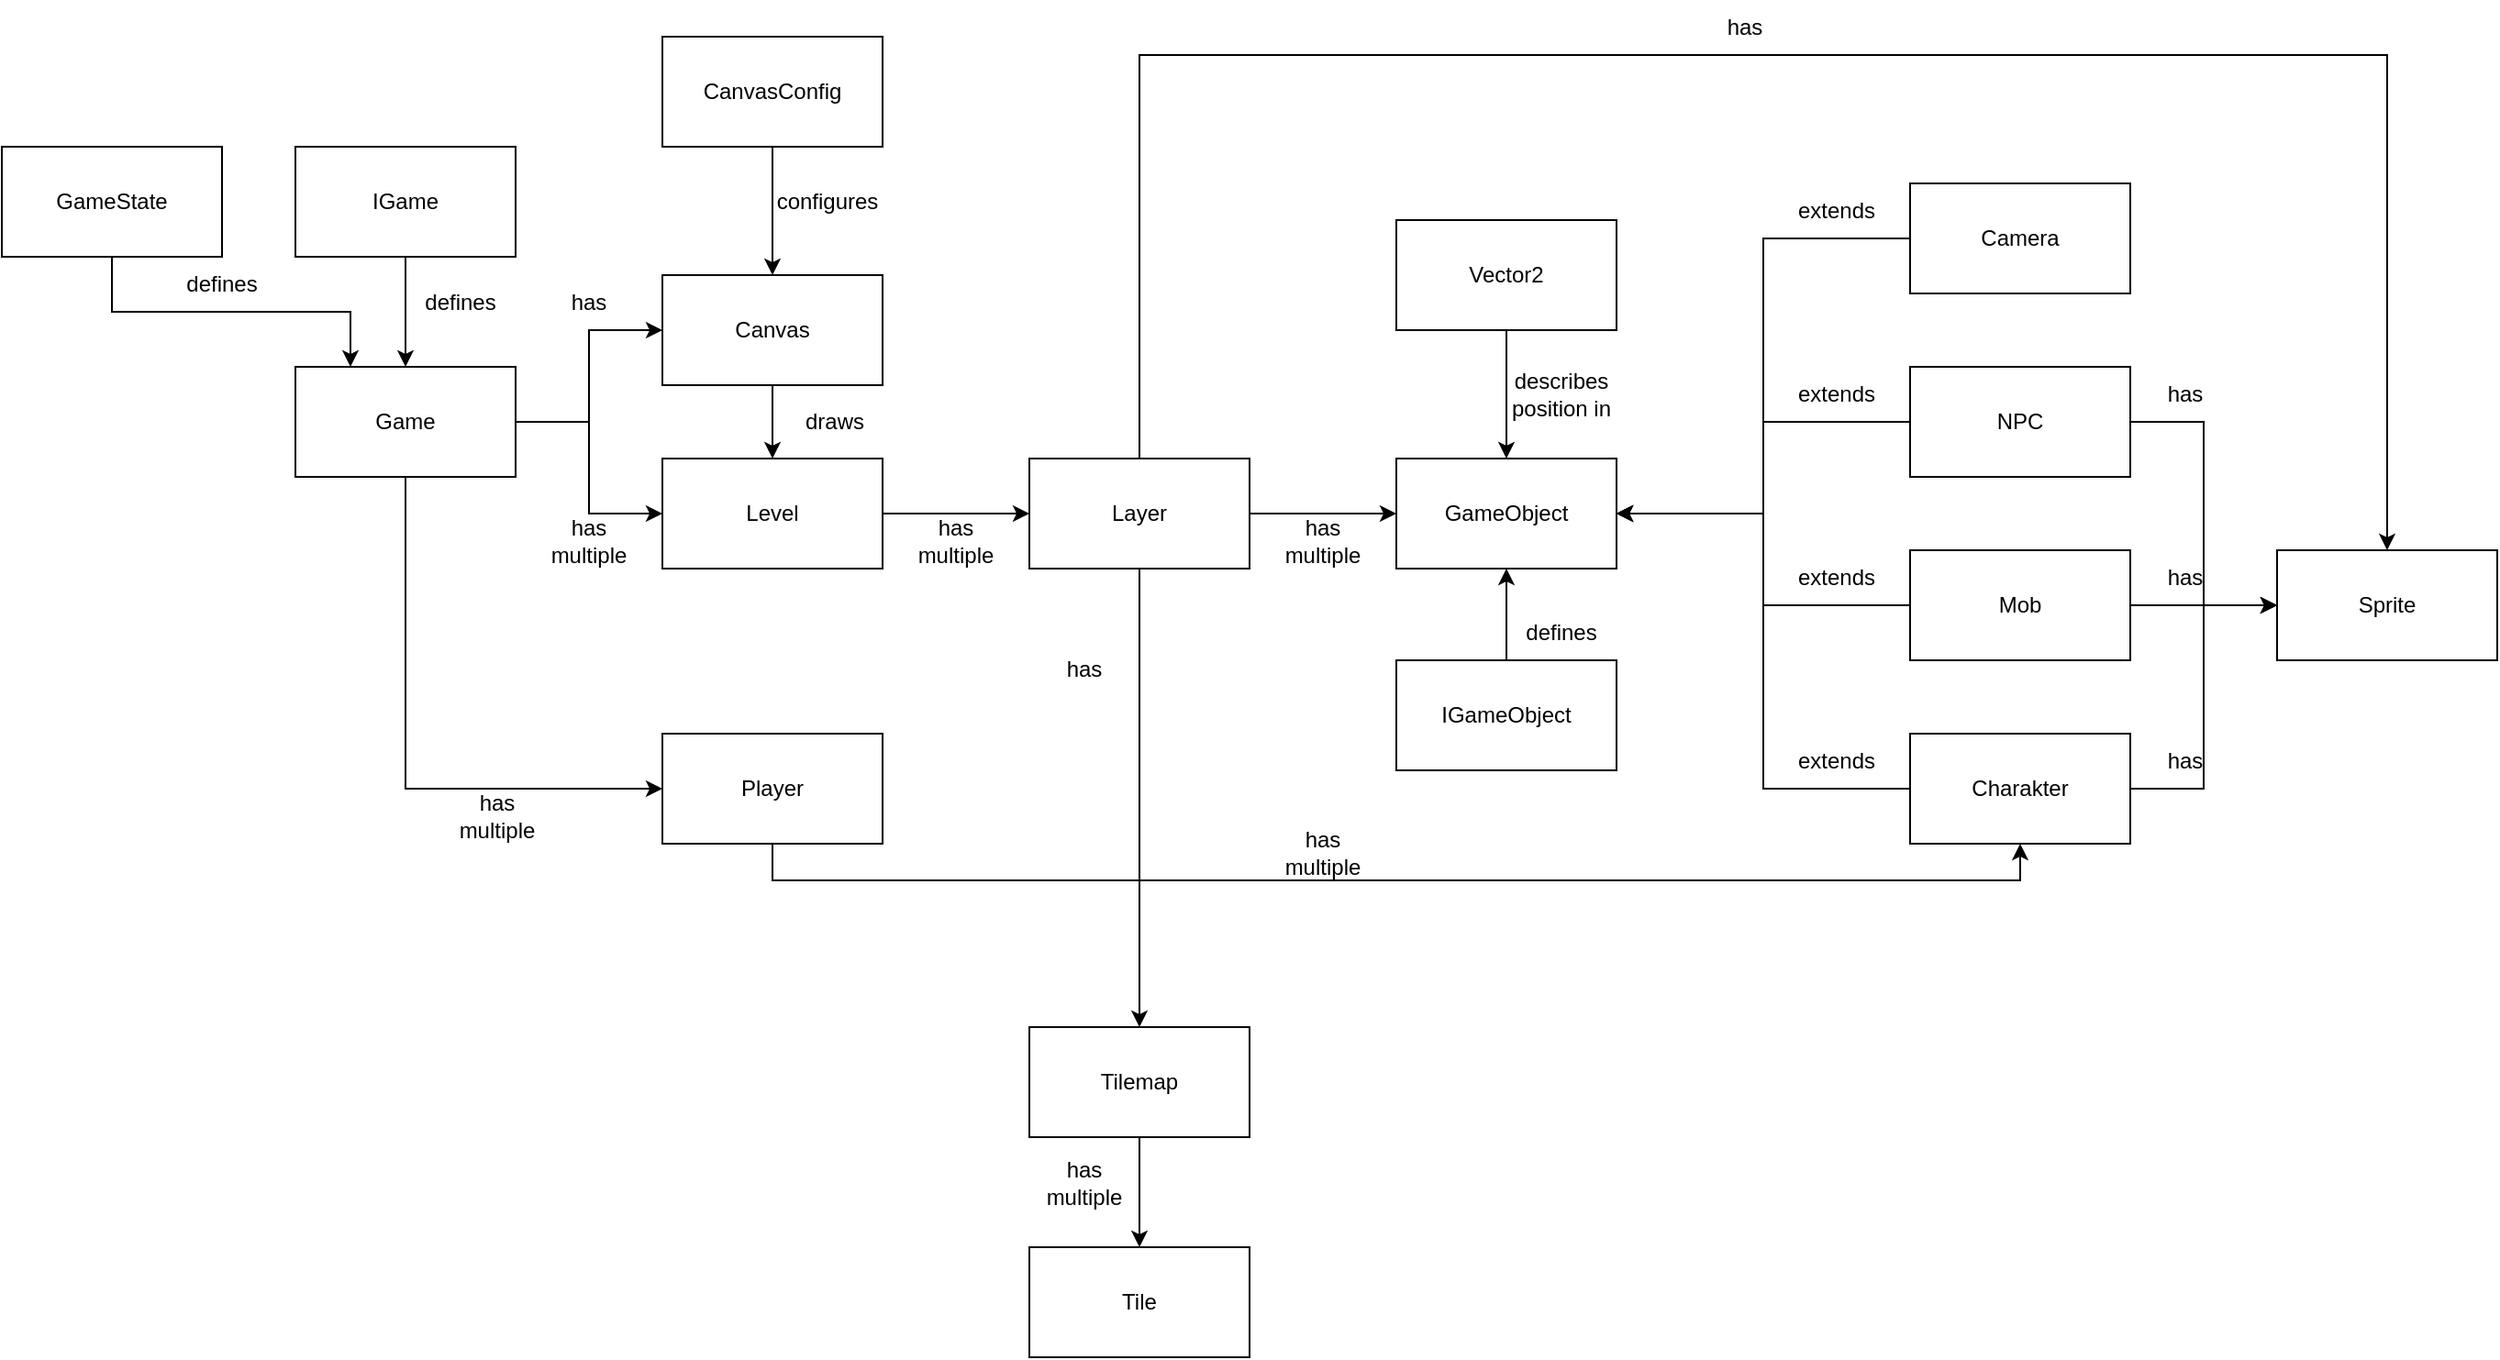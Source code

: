 <mxfile version="20.3.0" type="device"><diagram id="bMDeteDFaU5UPI8Vt96R" name="Seite-1"><mxGraphModel dx="2049" dy="1235" grid="1" gridSize="10" guides="1" tooltips="1" connect="1" arrows="1" fold="1" page="1" pageScale="1" pageWidth="827" pageHeight="1169" math="0" shadow="0"><root><mxCell id="0"/><mxCell id="1" parent="0"/><mxCell id="s7O3nIBfwKXav9vNcDS7-10" style="edgeStyle=orthogonalEdgeStyle;rounded=0;orthogonalLoop=1;jettySize=auto;html=1;exitX=1;exitY=0.5;exitDx=0;exitDy=0;entryX=0;entryY=0.5;entryDx=0;entryDy=0;" edge="1" parent="1" source="s7O3nIBfwKXav9vNcDS7-1" target="s7O3nIBfwKXav9vNcDS7-4"><mxGeometry relative="1" as="geometry"/></mxCell><mxCell id="s7O3nIBfwKXav9vNcDS7-12" style="edgeStyle=orthogonalEdgeStyle;rounded=0;orthogonalLoop=1;jettySize=auto;html=1;exitX=1;exitY=0.5;exitDx=0;exitDy=0;" edge="1" parent="1" source="s7O3nIBfwKXav9vNcDS7-1" target="s7O3nIBfwKXav9vNcDS7-5"><mxGeometry relative="1" as="geometry"/></mxCell><mxCell id="s7O3nIBfwKXav9vNcDS7-39" style="edgeStyle=orthogonalEdgeStyle;rounded=0;orthogonalLoop=1;jettySize=auto;html=1;exitX=0.5;exitY=1;exitDx=0;exitDy=0;entryX=0;entryY=0.5;entryDx=0;entryDy=0;" edge="1" parent="1" source="s7O3nIBfwKXav9vNcDS7-1" target="s7O3nIBfwKXav9vNcDS7-38"><mxGeometry relative="1" as="geometry"/></mxCell><mxCell id="s7O3nIBfwKXav9vNcDS7-1" value="Game" style="rounded=0;whiteSpace=wrap;html=1;" vertex="1" parent="1"><mxGeometry x="120" y="480" width="120" height="60" as="geometry"/></mxCell><mxCell id="s7O3nIBfwKXav9vNcDS7-3" style="edgeStyle=orthogonalEdgeStyle;rounded=0;orthogonalLoop=1;jettySize=auto;html=1;exitX=0.5;exitY=1;exitDx=0;exitDy=0;" edge="1" parent="1" source="s7O3nIBfwKXav9vNcDS7-2" target="s7O3nIBfwKXav9vNcDS7-1"><mxGeometry relative="1" as="geometry"/></mxCell><mxCell id="s7O3nIBfwKXav9vNcDS7-2" value="IGame" style="rounded=0;whiteSpace=wrap;html=1;" vertex="1" parent="1"><mxGeometry x="120" y="360" width="120" height="60" as="geometry"/></mxCell><mxCell id="s7O3nIBfwKXav9vNcDS7-20" style="edgeStyle=orthogonalEdgeStyle;rounded=0;orthogonalLoop=1;jettySize=auto;html=1;exitX=1;exitY=0.5;exitDx=0;exitDy=0;entryX=0;entryY=0.5;entryDx=0;entryDy=0;" edge="1" parent="1" source="s7O3nIBfwKXav9vNcDS7-4" target="s7O3nIBfwKXav9vNcDS7-19"><mxGeometry relative="1" as="geometry"/></mxCell><mxCell id="s7O3nIBfwKXav9vNcDS7-4" value="Level" style="rounded=0;whiteSpace=wrap;html=1;" vertex="1" parent="1"><mxGeometry x="320" y="530" width="120" height="60" as="geometry"/></mxCell><mxCell id="s7O3nIBfwKXav9vNcDS7-14" style="edgeStyle=orthogonalEdgeStyle;rounded=0;orthogonalLoop=1;jettySize=auto;html=1;exitX=0.5;exitY=1;exitDx=0;exitDy=0;entryX=0.5;entryY=0;entryDx=0;entryDy=0;" edge="1" parent="1" source="s7O3nIBfwKXav9vNcDS7-5" target="s7O3nIBfwKXav9vNcDS7-4"><mxGeometry relative="1" as="geometry"/></mxCell><mxCell id="s7O3nIBfwKXav9vNcDS7-5" value="Canvas" style="rounded=0;whiteSpace=wrap;html=1;" vertex="1" parent="1"><mxGeometry x="320" y="430" width="120" height="60" as="geometry"/></mxCell><mxCell id="s7O3nIBfwKXav9vNcDS7-9" style="edgeStyle=orthogonalEdgeStyle;rounded=0;orthogonalLoop=1;jettySize=auto;html=1;exitX=0.5;exitY=1;exitDx=0;exitDy=0;entryX=0.5;entryY=0;entryDx=0;entryDy=0;" edge="1" parent="1" source="s7O3nIBfwKXav9vNcDS7-8" target="s7O3nIBfwKXav9vNcDS7-5"><mxGeometry relative="1" as="geometry"/></mxCell><mxCell id="s7O3nIBfwKXav9vNcDS7-8" value="CanvasConfig" style="rounded=0;whiteSpace=wrap;html=1;" vertex="1" parent="1"><mxGeometry x="320" y="300" width="120" height="60" as="geometry"/></mxCell><mxCell id="s7O3nIBfwKXav9vNcDS7-11" value="has multiple" style="text;html=1;strokeColor=none;fillColor=none;align=center;verticalAlign=middle;whiteSpace=wrap;rounded=0;" vertex="1" parent="1"><mxGeometry x="250" y="560" width="60" height="30" as="geometry"/></mxCell><mxCell id="s7O3nIBfwKXav9vNcDS7-13" value="has" style="text;html=1;strokeColor=none;fillColor=none;align=center;verticalAlign=middle;whiteSpace=wrap;rounded=0;" vertex="1" parent="1"><mxGeometry x="250" y="430" width="60" height="30" as="geometry"/></mxCell><mxCell id="s7O3nIBfwKXav9vNcDS7-15" value="draws" style="text;html=1;strokeColor=none;fillColor=none;align=center;verticalAlign=middle;whiteSpace=wrap;rounded=0;" vertex="1" parent="1"><mxGeometry x="384" y="495" width="60" height="30" as="geometry"/></mxCell><mxCell id="s7O3nIBfwKXav9vNcDS7-16" value="defines" style="text;html=1;strokeColor=none;fillColor=none;align=center;verticalAlign=middle;whiteSpace=wrap;rounded=0;" vertex="1" parent="1"><mxGeometry x="180" y="430" width="60" height="30" as="geometry"/></mxCell><mxCell id="s7O3nIBfwKXav9vNcDS7-18" value="configures" style="text;html=1;strokeColor=none;fillColor=none;align=center;verticalAlign=middle;whiteSpace=wrap;rounded=0;" vertex="1" parent="1"><mxGeometry x="380" y="375" width="60" height="30" as="geometry"/></mxCell><mxCell id="s7O3nIBfwKXav9vNcDS7-23" style="edgeStyle=orthogonalEdgeStyle;rounded=0;orthogonalLoop=1;jettySize=auto;html=1;exitX=1;exitY=0.5;exitDx=0;exitDy=0;entryX=0;entryY=0.5;entryDx=0;entryDy=0;" edge="1" parent="1" source="s7O3nIBfwKXav9vNcDS7-19" target="s7O3nIBfwKXav9vNcDS7-22"><mxGeometry relative="1" as="geometry"/></mxCell><mxCell id="s7O3nIBfwKXav9vNcDS7-58" style="edgeStyle=orthogonalEdgeStyle;rounded=0;orthogonalLoop=1;jettySize=auto;html=1;exitX=0.5;exitY=0;exitDx=0;exitDy=0;entryX=0.5;entryY=0;entryDx=0;entryDy=0;" edge="1" parent="1" source="s7O3nIBfwKXav9vNcDS7-19" target="s7O3nIBfwKXav9vNcDS7-54"><mxGeometry relative="1" as="geometry"><Array as="points"><mxPoint x="580" y="310"/><mxPoint x="1260" y="310"/></Array></mxGeometry></mxCell><mxCell id="s7O3nIBfwKXav9vNcDS7-62" style="edgeStyle=orthogonalEdgeStyle;rounded=0;orthogonalLoop=1;jettySize=auto;html=1;exitX=0.5;exitY=1;exitDx=0;exitDy=0;" edge="1" parent="1" source="s7O3nIBfwKXav9vNcDS7-19" target="s7O3nIBfwKXav9vNcDS7-59"><mxGeometry relative="1" as="geometry"/></mxCell><mxCell id="s7O3nIBfwKXav9vNcDS7-19" value="Layer" style="rounded=0;whiteSpace=wrap;html=1;" vertex="1" parent="1"><mxGeometry x="520" y="530" width="120" height="60" as="geometry"/></mxCell><mxCell id="s7O3nIBfwKXav9vNcDS7-21" value="has multiple" style="text;html=1;strokeColor=none;fillColor=none;align=center;verticalAlign=middle;whiteSpace=wrap;rounded=0;" vertex="1" parent="1"><mxGeometry x="450" y="560" width="60" height="30" as="geometry"/></mxCell><mxCell id="s7O3nIBfwKXav9vNcDS7-22" value="GameObject" style="rounded=0;whiteSpace=wrap;html=1;" vertex="1" parent="1"><mxGeometry x="720" y="530" width="120" height="60" as="geometry"/></mxCell><mxCell id="s7O3nIBfwKXav9vNcDS7-24" value="has multiple" style="text;html=1;strokeColor=none;fillColor=none;align=center;verticalAlign=middle;whiteSpace=wrap;rounded=0;" vertex="1" parent="1"><mxGeometry x="650" y="560" width="60" height="30" as="geometry"/></mxCell><mxCell id="s7O3nIBfwKXav9vNcDS7-31" style="edgeStyle=orthogonalEdgeStyle;rounded=0;orthogonalLoop=1;jettySize=auto;html=1;exitX=0;exitY=0.5;exitDx=0;exitDy=0;entryX=1;entryY=0.5;entryDx=0;entryDy=0;" edge="1" parent="1" source="s7O3nIBfwKXav9vNcDS7-25" target="s7O3nIBfwKXav9vNcDS7-22"><mxGeometry relative="1" as="geometry"/></mxCell><mxCell id="s7O3nIBfwKXav9vNcDS7-25" value="Camera" style="rounded=0;whiteSpace=wrap;html=1;" vertex="1" parent="1"><mxGeometry x="1000" y="380" width="120" height="60" as="geometry"/></mxCell><mxCell id="s7O3nIBfwKXav9vNcDS7-34" style="edgeStyle=orthogonalEdgeStyle;rounded=0;orthogonalLoop=1;jettySize=auto;html=1;exitX=0;exitY=0.5;exitDx=0;exitDy=0;entryX=1;entryY=0.5;entryDx=0;entryDy=0;" edge="1" parent="1" source="s7O3nIBfwKXav9vNcDS7-26" target="s7O3nIBfwKXav9vNcDS7-22"><mxGeometry relative="1" as="geometry"/></mxCell><mxCell id="s7O3nIBfwKXav9vNcDS7-56" style="edgeStyle=orthogonalEdgeStyle;rounded=0;orthogonalLoop=1;jettySize=auto;html=1;exitX=1;exitY=0.5;exitDx=0;exitDy=0;entryX=0;entryY=0.5;entryDx=0;entryDy=0;" edge="1" parent="1" source="s7O3nIBfwKXav9vNcDS7-26" target="s7O3nIBfwKXav9vNcDS7-54"><mxGeometry relative="1" as="geometry"/></mxCell><mxCell id="s7O3nIBfwKXav9vNcDS7-26" value="Charakter" style="rounded=0;whiteSpace=wrap;html=1;" vertex="1" parent="1"><mxGeometry x="1000" y="680" width="120" height="60" as="geometry"/></mxCell><mxCell id="s7O3nIBfwKXav9vNcDS7-32" style="edgeStyle=orthogonalEdgeStyle;rounded=0;orthogonalLoop=1;jettySize=auto;html=1;exitX=0;exitY=0.5;exitDx=0;exitDy=0;entryX=1;entryY=0.5;entryDx=0;entryDy=0;" edge="1" parent="1" source="s7O3nIBfwKXav9vNcDS7-29" target="s7O3nIBfwKXav9vNcDS7-22"><mxGeometry relative="1" as="geometry"/></mxCell><mxCell id="s7O3nIBfwKXav9vNcDS7-57" style="edgeStyle=orthogonalEdgeStyle;rounded=0;orthogonalLoop=1;jettySize=auto;html=1;exitX=1;exitY=0.5;exitDx=0;exitDy=0;entryX=0;entryY=0.5;entryDx=0;entryDy=0;" edge="1" parent="1" source="s7O3nIBfwKXav9vNcDS7-29" target="s7O3nIBfwKXav9vNcDS7-54"><mxGeometry relative="1" as="geometry"/></mxCell><mxCell id="s7O3nIBfwKXav9vNcDS7-29" value="NPC" style="rounded=0;whiteSpace=wrap;html=1;" vertex="1" parent="1"><mxGeometry x="1000" y="480" width="120" height="60" as="geometry"/></mxCell><mxCell id="s7O3nIBfwKXav9vNcDS7-33" style="edgeStyle=orthogonalEdgeStyle;rounded=0;orthogonalLoop=1;jettySize=auto;html=1;exitX=0;exitY=0.5;exitDx=0;exitDy=0;entryX=1;entryY=0.5;entryDx=0;entryDy=0;" edge="1" parent="1" source="s7O3nIBfwKXav9vNcDS7-30" target="s7O3nIBfwKXav9vNcDS7-22"><mxGeometry relative="1" as="geometry"/></mxCell><mxCell id="s7O3nIBfwKXav9vNcDS7-55" style="edgeStyle=orthogonalEdgeStyle;rounded=0;orthogonalLoop=1;jettySize=auto;html=1;exitX=1;exitY=0.5;exitDx=0;exitDy=0;entryX=0;entryY=0.5;entryDx=0;entryDy=0;" edge="1" parent="1" source="s7O3nIBfwKXav9vNcDS7-30" target="s7O3nIBfwKXav9vNcDS7-54"><mxGeometry relative="1" as="geometry"/></mxCell><mxCell id="s7O3nIBfwKXav9vNcDS7-30" value="Mob" style="rounded=0;whiteSpace=wrap;html=1;" vertex="1" parent="1"><mxGeometry x="1000" y="580" width="120" height="60" as="geometry"/></mxCell><mxCell id="s7O3nIBfwKXav9vNcDS7-36" style="edgeStyle=orthogonalEdgeStyle;rounded=0;orthogonalLoop=1;jettySize=auto;html=1;exitX=0.5;exitY=1;exitDx=0;exitDy=0;entryX=0.25;entryY=0;entryDx=0;entryDy=0;" edge="1" parent="1" source="s7O3nIBfwKXav9vNcDS7-35" target="s7O3nIBfwKXav9vNcDS7-1"><mxGeometry relative="1" as="geometry"/></mxCell><mxCell id="s7O3nIBfwKXav9vNcDS7-35" value="GameState" style="rounded=0;whiteSpace=wrap;html=1;" vertex="1" parent="1"><mxGeometry x="-40" y="360" width="120" height="60" as="geometry"/></mxCell><mxCell id="s7O3nIBfwKXav9vNcDS7-37" value="defines" style="text;html=1;strokeColor=none;fillColor=none;align=center;verticalAlign=middle;whiteSpace=wrap;rounded=0;" vertex="1" parent="1"><mxGeometry x="50" y="420" width="60" height="30" as="geometry"/></mxCell><mxCell id="s7O3nIBfwKXav9vNcDS7-43" style="edgeStyle=orthogonalEdgeStyle;rounded=0;orthogonalLoop=1;jettySize=auto;html=1;exitX=0.5;exitY=1;exitDx=0;exitDy=0;entryX=0.5;entryY=1;entryDx=0;entryDy=0;" edge="1" parent="1" source="s7O3nIBfwKXav9vNcDS7-38" target="s7O3nIBfwKXav9vNcDS7-26"><mxGeometry relative="1" as="geometry"/></mxCell><mxCell id="s7O3nIBfwKXav9vNcDS7-38" value="Player" style="rounded=0;whiteSpace=wrap;html=1;" vertex="1" parent="1"><mxGeometry x="320" y="680" width="120" height="60" as="geometry"/></mxCell><mxCell id="s7O3nIBfwKXav9vNcDS7-40" value="has multiple" style="text;html=1;strokeColor=none;fillColor=none;align=center;verticalAlign=middle;whiteSpace=wrap;rounded=0;" vertex="1" parent="1"><mxGeometry x="200" y="710" width="60" height="30" as="geometry"/></mxCell><mxCell id="s7O3nIBfwKXav9vNcDS7-42" value="has multiple" style="text;html=1;strokeColor=none;fillColor=none;align=center;verticalAlign=middle;whiteSpace=wrap;rounded=0;" vertex="1" parent="1"><mxGeometry x="650" y="730" width="60" height="30" as="geometry"/></mxCell><mxCell id="s7O3nIBfwKXav9vNcDS7-44" value="extends" style="text;html=1;strokeColor=none;fillColor=none;align=center;verticalAlign=middle;whiteSpace=wrap;rounded=0;" vertex="1" parent="1"><mxGeometry x="930" y="380" width="60" height="30" as="geometry"/></mxCell><mxCell id="s7O3nIBfwKXav9vNcDS7-45" value="extends" style="text;html=1;strokeColor=none;fillColor=none;align=center;verticalAlign=middle;whiteSpace=wrap;rounded=0;" vertex="1" parent="1"><mxGeometry x="930" y="480" width="60" height="30" as="geometry"/></mxCell><mxCell id="s7O3nIBfwKXav9vNcDS7-46" value="extends" style="text;html=1;strokeColor=none;fillColor=none;align=center;verticalAlign=middle;whiteSpace=wrap;rounded=0;" vertex="1" parent="1"><mxGeometry x="930" y="580" width="60" height="30" as="geometry"/></mxCell><mxCell id="s7O3nIBfwKXav9vNcDS7-47" value="extends" style="text;html=1;strokeColor=none;fillColor=none;align=center;verticalAlign=middle;whiteSpace=wrap;rounded=0;" vertex="1" parent="1"><mxGeometry x="930" y="680" width="60" height="30" as="geometry"/></mxCell><mxCell id="s7O3nIBfwKXav9vNcDS7-49" style="edgeStyle=orthogonalEdgeStyle;rounded=0;orthogonalLoop=1;jettySize=auto;html=1;exitX=0.5;exitY=1;exitDx=0;exitDy=0;entryX=0.5;entryY=0;entryDx=0;entryDy=0;" edge="1" parent="1" source="s7O3nIBfwKXav9vNcDS7-48" target="s7O3nIBfwKXav9vNcDS7-22"><mxGeometry relative="1" as="geometry"/></mxCell><mxCell id="s7O3nIBfwKXav9vNcDS7-48" value="Vector2" style="rounded=0;whiteSpace=wrap;html=1;" vertex="1" parent="1"><mxGeometry x="720" y="400" width="120" height="60" as="geometry"/></mxCell><mxCell id="s7O3nIBfwKXav9vNcDS7-50" value="describes position in" style="text;html=1;strokeColor=none;fillColor=none;align=center;verticalAlign=middle;whiteSpace=wrap;rounded=0;" vertex="1" parent="1"><mxGeometry x="780" y="480" width="60" height="30" as="geometry"/></mxCell><mxCell id="s7O3nIBfwKXav9vNcDS7-52" style="edgeStyle=orthogonalEdgeStyle;rounded=0;orthogonalLoop=1;jettySize=auto;html=1;exitX=0.5;exitY=0;exitDx=0;exitDy=0;entryX=0.5;entryY=1;entryDx=0;entryDy=0;" edge="1" parent="1" source="s7O3nIBfwKXav9vNcDS7-51" target="s7O3nIBfwKXav9vNcDS7-22"><mxGeometry relative="1" as="geometry"/></mxCell><mxCell id="s7O3nIBfwKXav9vNcDS7-51" value="IGameObject" style="rounded=0;whiteSpace=wrap;html=1;" vertex="1" parent="1"><mxGeometry x="720" y="640" width="120" height="60" as="geometry"/></mxCell><mxCell id="s7O3nIBfwKXav9vNcDS7-53" value="defines" style="text;html=1;strokeColor=none;fillColor=none;align=center;verticalAlign=middle;whiteSpace=wrap;rounded=0;" vertex="1" parent="1"><mxGeometry x="780" y="610" width="60" height="30" as="geometry"/></mxCell><mxCell id="s7O3nIBfwKXav9vNcDS7-54" value="Sprite" style="rounded=0;whiteSpace=wrap;html=1;" vertex="1" parent="1"><mxGeometry x="1200" y="580" width="120" height="60" as="geometry"/></mxCell><mxCell id="s7O3nIBfwKXav9vNcDS7-61" style="edgeStyle=orthogonalEdgeStyle;rounded=0;orthogonalLoop=1;jettySize=auto;html=1;exitX=0.5;exitY=1;exitDx=0;exitDy=0;" edge="1" parent="1" source="s7O3nIBfwKXav9vNcDS7-59" target="s7O3nIBfwKXav9vNcDS7-60"><mxGeometry relative="1" as="geometry"/></mxCell><mxCell id="s7O3nIBfwKXav9vNcDS7-59" value="Tilemap" style="rounded=0;whiteSpace=wrap;html=1;" vertex="1" parent="1"><mxGeometry x="520" y="840" width="120" height="60" as="geometry"/></mxCell><mxCell id="s7O3nIBfwKXav9vNcDS7-60" value="Tile" style="rounded=0;whiteSpace=wrap;html=1;" vertex="1" parent="1"><mxGeometry x="520" y="960" width="120" height="60" as="geometry"/></mxCell><mxCell id="s7O3nIBfwKXav9vNcDS7-63" value="has" style="text;html=1;strokeColor=none;fillColor=none;align=center;verticalAlign=middle;whiteSpace=wrap;rounded=0;" vertex="1" parent="1"><mxGeometry x="520" y="630" width="60" height="30" as="geometry"/></mxCell><mxCell id="s7O3nIBfwKXav9vNcDS7-64" value="has multiple" style="text;html=1;strokeColor=none;fillColor=none;align=center;verticalAlign=middle;whiteSpace=wrap;rounded=0;" vertex="1" parent="1"><mxGeometry x="520" y="910" width="60" height="30" as="geometry"/></mxCell><mxCell id="s7O3nIBfwKXav9vNcDS7-65" value="has" style="text;html=1;strokeColor=none;fillColor=none;align=center;verticalAlign=middle;whiteSpace=wrap;rounded=0;" vertex="1" parent="1"><mxGeometry x="880" y="280" width="60" height="30" as="geometry"/></mxCell><mxCell id="s7O3nIBfwKXav9vNcDS7-66" value="has" style="text;html=1;strokeColor=none;fillColor=none;align=center;verticalAlign=middle;whiteSpace=wrap;rounded=0;" vertex="1" parent="1"><mxGeometry x="1120" y="480" width="60" height="30" as="geometry"/></mxCell><mxCell id="s7O3nIBfwKXav9vNcDS7-67" value="has" style="text;html=1;strokeColor=none;fillColor=none;align=center;verticalAlign=middle;whiteSpace=wrap;rounded=0;" vertex="1" parent="1"><mxGeometry x="1120" y="580" width="60" height="30" as="geometry"/></mxCell><mxCell id="s7O3nIBfwKXav9vNcDS7-68" value="has" style="text;html=1;strokeColor=none;fillColor=none;align=center;verticalAlign=middle;whiteSpace=wrap;rounded=0;" vertex="1" parent="1"><mxGeometry x="1120" y="680" width="60" height="30" as="geometry"/></mxCell></root></mxGraphModel></diagram></mxfile>